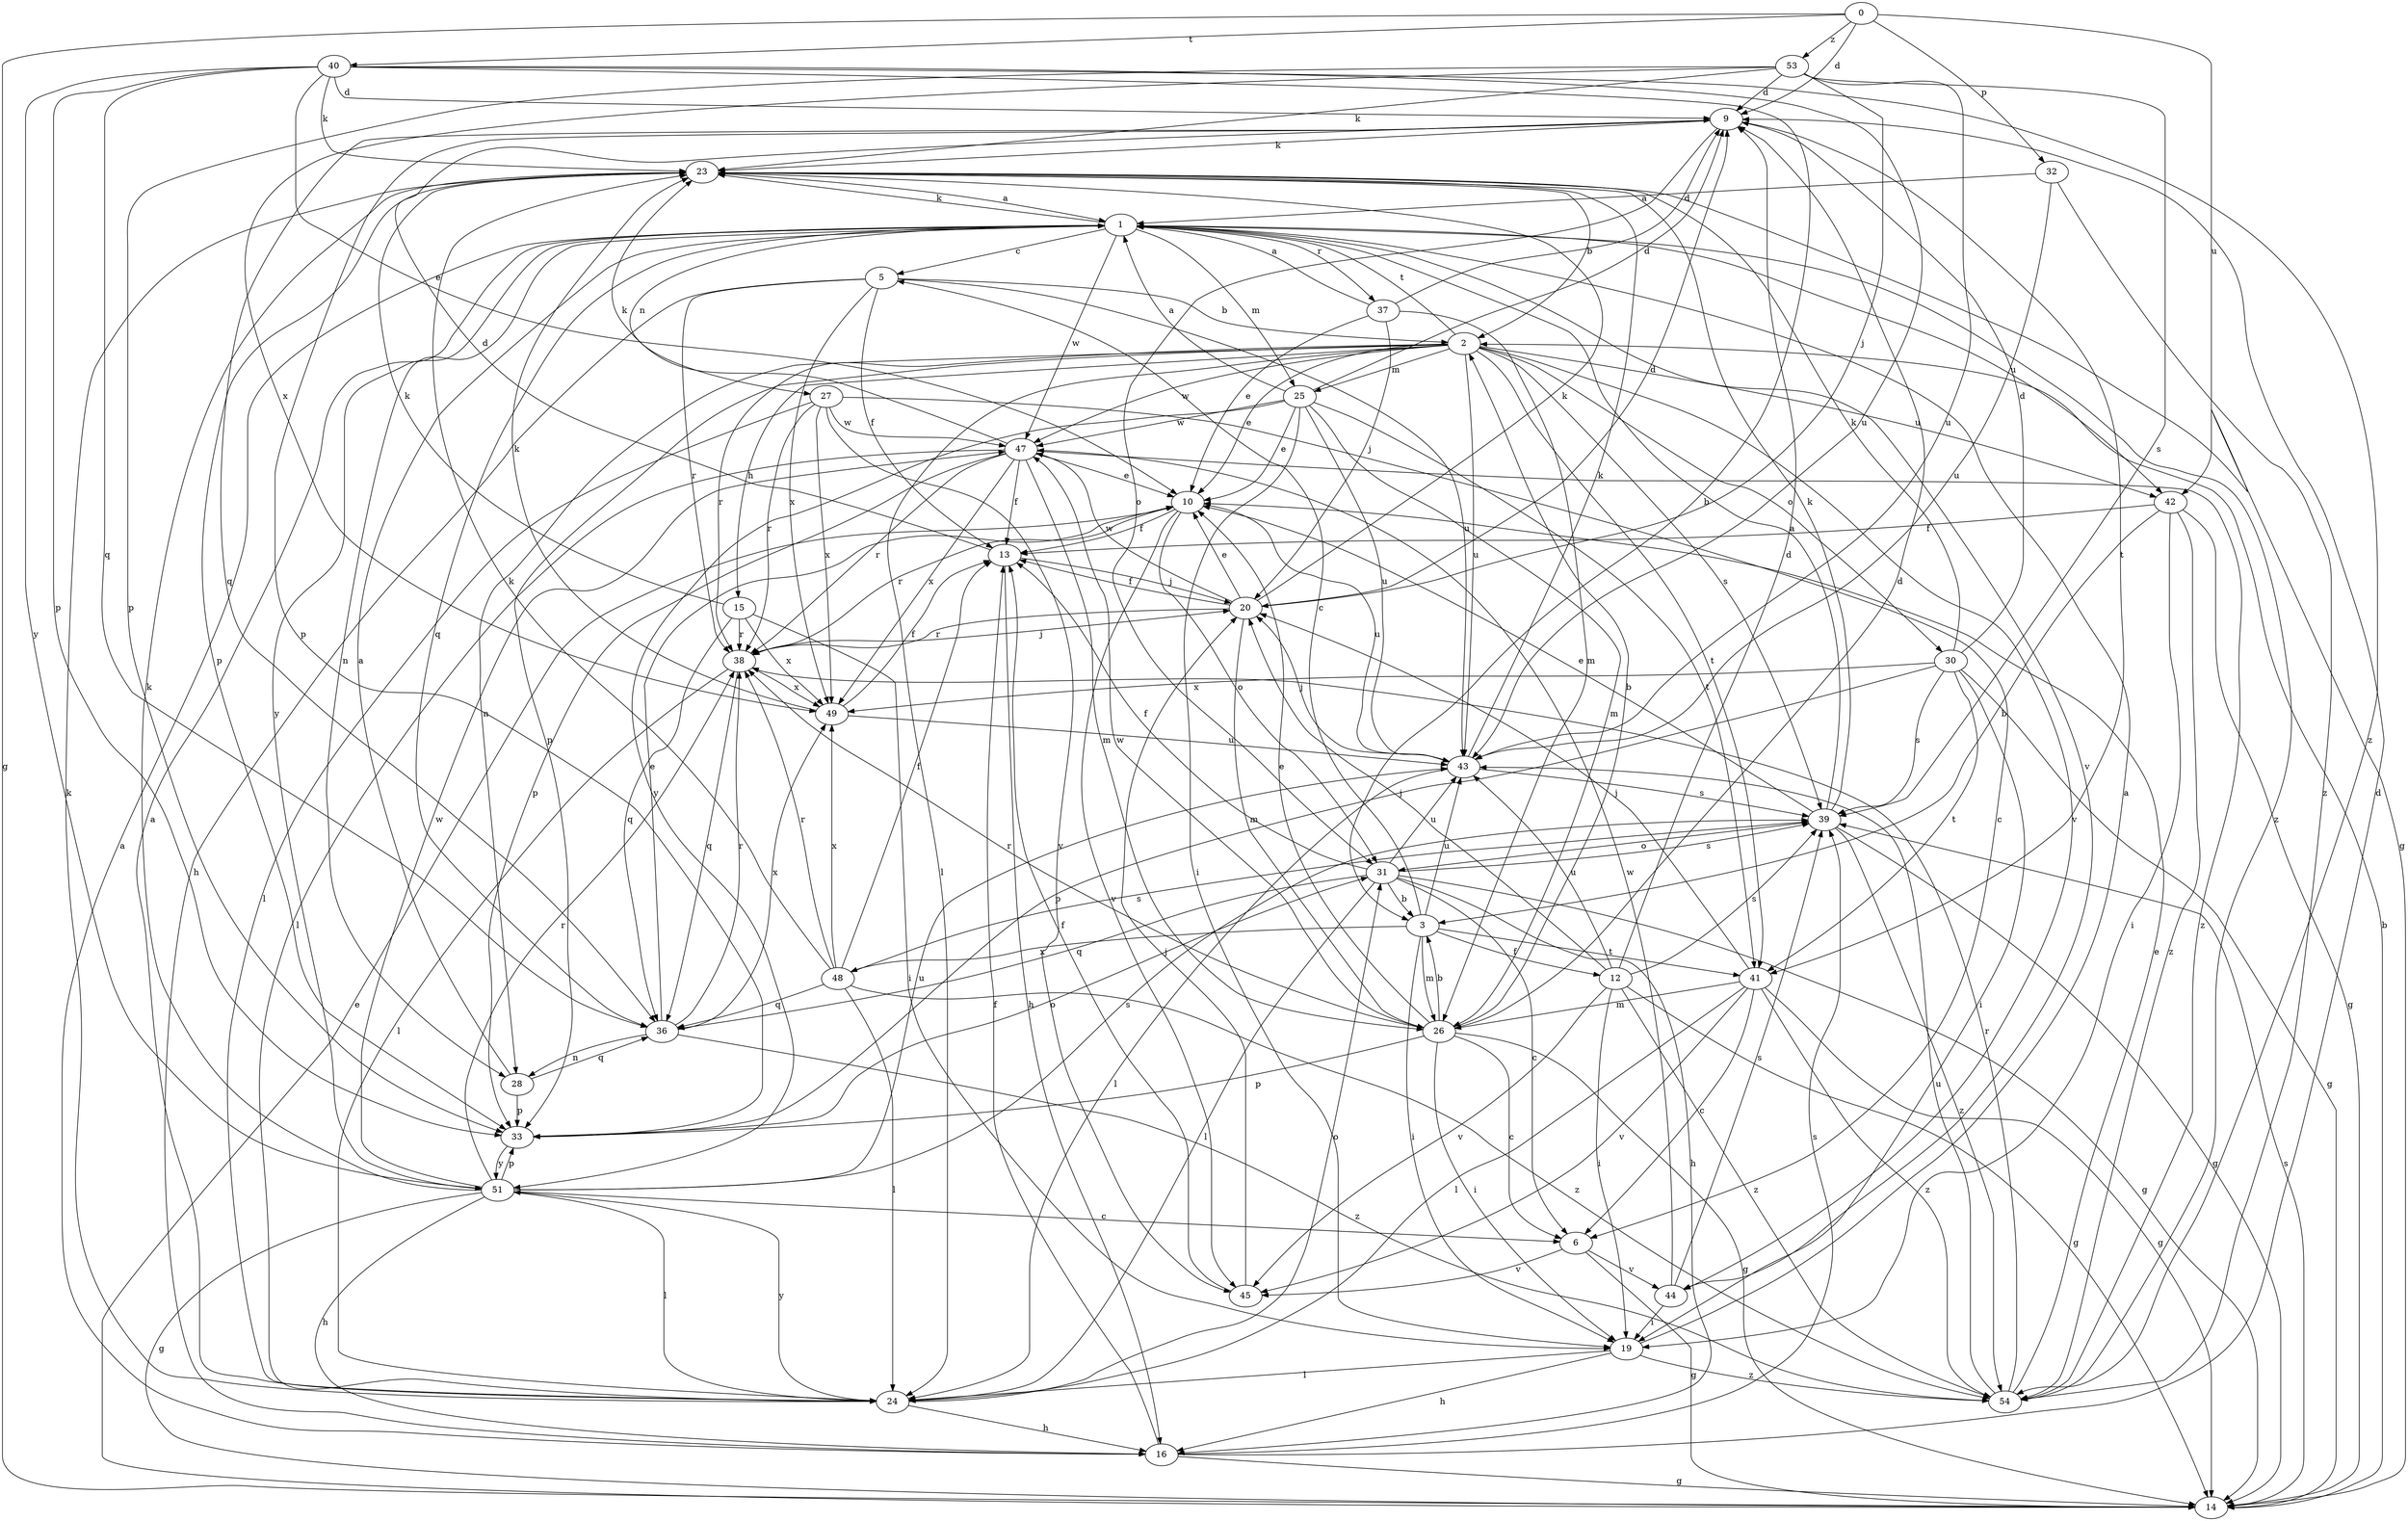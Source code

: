strict digraph  {
0;
1;
2;
3;
5;
6;
9;
10;
12;
13;
14;
15;
16;
19;
20;
23;
24;
25;
26;
27;
28;
30;
31;
32;
33;
36;
37;
38;
39;
40;
41;
42;
43;
44;
45;
47;
48;
49;
51;
53;
54;
0 -> 9  [label=d];
0 -> 14  [label=g];
0 -> 32  [label=p];
0 -> 40  [label=t];
0 -> 42  [label=u];
0 -> 53  [label=z];
1 -> 5  [label=c];
1 -> 23  [label=k];
1 -> 25  [label=m];
1 -> 27  [label=n];
1 -> 28  [label=n];
1 -> 36  [label=q];
1 -> 37  [label=r];
1 -> 42  [label=u];
1 -> 44  [label=v];
1 -> 47  [label=w];
1 -> 51  [label=y];
1 -> 54  [label=z];
2 -> 1  [label=t];
2 -> 10  [label=e];
2 -> 15  [label=h];
2 -> 24  [label=l];
2 -> 25  [label=m];
2 -> 28  [label=n];
2 -> 30  [label=o];
2 -> 33  [label=p];
2 -> 38  [label=r];
2 -> 39  [label=s];
2 -> 41  [label=t];
2 -> 42  [label=u];
2 -> 43  [label=u];
2 -> 44  [label=v];
2 -> 47  [label=w];
3 -> 5  [label=c];
3 -> 12  [label=f];
3 -> 19  [label=i];
3 -> 26  [label=m];
3 -> 41  [label=t];
3 -> 43  [label=u];
3 -> 48  [label=x];
5 -> 2  [label=b];
5 -> 13  [label=f];
5 -> 16  [label=h];
5 -> 38  [label=r];
5 -> 43  [label=u];
5 -> 49  [label=x];
6 -> 14  [label=g];
6 -> 44  [label=v];
6 -> 45  [label=v];
9 -> 23  [label=k];
9 -> 31  [label=o];
9 -> 33  [label=p];
9 -> 36  [label=q];
9 -> 41  [label=t];
10 -> 13  [label=f];
10 -> 31  [label=o];
10 -> 38  [label=r];
10 -> 43  [label=u];
10 -> 45  [label=v];
12 -> 9  [label=d];
12 -> 14  [label=g];
12 -> 19  [label=i];
12 -> 20  [label=j];
12 -> 39  [label=s];
12 -> 43  [label=u];
12 -> 45  [label=v];
12 -> 54  [label=z];
13 -> 9  [label=d];
13 -> 16  [label=h];
13 -> 20  [label=j];
14 -> 2  [label=b];
14 -> 10  [label=e];
14 -> 39  [label=s];
15 -> 19  [label=i];
15 -> 23  [label=k];
15 -> 36  [label=q];
15 -> 38  [label=r];
15 -> 49  [label=x];
16 -> 1  [label=a];
16 -> 9  [label=d];
16 -> 13  [label=f];
16 -> 14  [label=g];
16 -> 39  [label=s];
19 -> 1  [label=a];
19 -> 16  [label=h];
19 -> 24  [label=l];
19 -> 54  [label=z];
20 -> 9  [label=d];
20 -> 10  [label=e];
20 -> 13  [label=f];
20 -> 23  [label=k];
20 -> 26  [label=m];
20 -> 38  [label=r];
20 -> 47  [label=w];
23 -> 1  [label=a];
23 -> 2  [label=b];
23 -> 14  [label=g];
23 -> 33  [label=p];
24 -> 1  [label=a];
24 -> 16  [label=h];
24 -> 23  [label=k];
24 -> 31  [label=o];
24 -> 51  [label=y];
25 -> 1  [label=a];
25 -> 9  [label=d];
25 -> 10  [label=e];
25 -> 19  [label=i];
25 -> 26  [label=m];
25 -> 41  [label=t];
25 -> 43  [label=u];
25 -> 47  [label=w];
25 -> 51  [label=y];
26 -> 2  [label=b];
26 -> 3  [label=b];
26 -> 6  [label=c];
26 -> 9  [label=d];
26 -> 10  [label=e];
26 -> 14  [label=g];
26 -> 19  [label=i];
26 -> 33  [label=p];
26 -> 38  [label=r];
26 -> 47  [label=w];
27 -> 6  [label=c];
27 -> 24  [label=l];
27 -> 38  [label=r];
27 -> 45  [label=v];
27 -> 47  [label=w];
27 -> 49  [label=x];
28 -> 1  [label=a];
28 -> 33  [label=p];
28 -> 36  [label=q];
30 -> 9  [label=d];
30 -> 14  [label=g];
30 -> 19  [label=i];
30 -> 23  [label=k];
30 -> 33  [label=p];
30 -> 39  [label=s];
30 -> 41  [label=t];
30 -> 49  [label=x];
31 -> 3  [label=b];
31 -> 6  [label=c];
31 -> 13  [label=f];
31 -> 14  [label=g];
31 -> 16  [label=h];
31 -> 24  [label=l];
31 -> 36  [label=q];
31 -> 39  [label=s];
31 -> 43  [label=u];
32 -> 1  [label=a];
32 -> 43  [label=u];
32 -> 54  [label=z];
33 -> 31  [label=o];
33 -> 51  [label=y];
36 -> 10  [label=e];
36 -> 28  [label=n];
36 -> 38  [label=r];
36 -> 49  [label=x];
36 -> 54  [label=z];
37 -> 1  [label=a];
37 -> 9  [label=d];
37 -> 10  [label=e];
37 -> 20  [label=j];
37 -> 26  [label=m];
38 -> 20  [label=j];
38 -> 24  [label=l];
38 -> 36  [label=q];
38 -> 49  [label=x];
39 -> 1  [label=a];
39 -> 10  [label=e];
39 -> 14  [label=g];
39 -> 23  [label=k];
39 -> 31  [label=o];
39 -> 54  [label=z];
40 -> 3  [label=b];
40 -> 9  [label=d];
40 -> 10  [label=e];
40 -> 23  [label=k];
40 -> 33  [label=p];
40 -> 36  [label=q];
40 -> 43  [label=u];
40 -> 51  [label=y];
40 -> 54  [label=z];
41 -> 6  [label=c];
41 -> 14  [label=g];
41 -> 20  [label=j];
41 -> 24  [label=l];
41 -> 26  [label=m];
41 -> 45  [label=v];
41 -> 54  [label=z];
42 -> 3  [label=b];
42 -> 13  [label=f];
42 -> 14  [label=g];
42 -> 19  [label=i];
42 -> 54  [label=z];
43 -> 20  [label=j];
43 -> 23  [label=k];
43 -> 24  [label=l];
43 -> 39  [label=s];
44 -> 19  [label=i];
44 -> 39  [label=s];
44 -> 47  [label=w];
45 -> 13  [label=f];
45 -> 20  [label=j];
47 -> 10  [label=e];
47 -> 13  [label=f];
47 -> 23  [label=k];
47 -> 24  [label=l];
47 -> 26  [label=m];
47 -> 33  [label=p];
47 -> 38  [label=r];
47 -> 49  [label=x];
47 -> 54  [label=z];
48 -> 13  [label=f];
48 -> 23  [label=k];
48 -> 24  [label=l];
48 -> 36  [label=q];
48 -> 38  [label=r];
48 -> 39  [label=s];
48 -> 49  [label=x];
48 -> 54  [label=z];
49 -> 13  [label=f];
49 -> 23  [label=k];
49 -> 43  [label=u];
51 -> 6  [label=c];
51 -> 14  [label=g];
51 -> 16  [label=h];
51 -> 23  [label=k];
51 -> 24  [label=l];
51 -> 33  [label=p];
51 -> 38  [label=r];
51 -> 39  [label=s];
51 -> 43  [label=u];
51 -> 47  [label=w];
53 -> 9  [label=d];
53 -> 20  [label=j];
53 -> 23  [label=k];
53 -> 33  [label=p];
53 -> 39  [label=s];
53 -> 43  [label=u];
53 -> 49  [label=x];
54 -> 10  [label=e];
54 -> 38  [label=r];
54 -> 43  [label=u];
}
